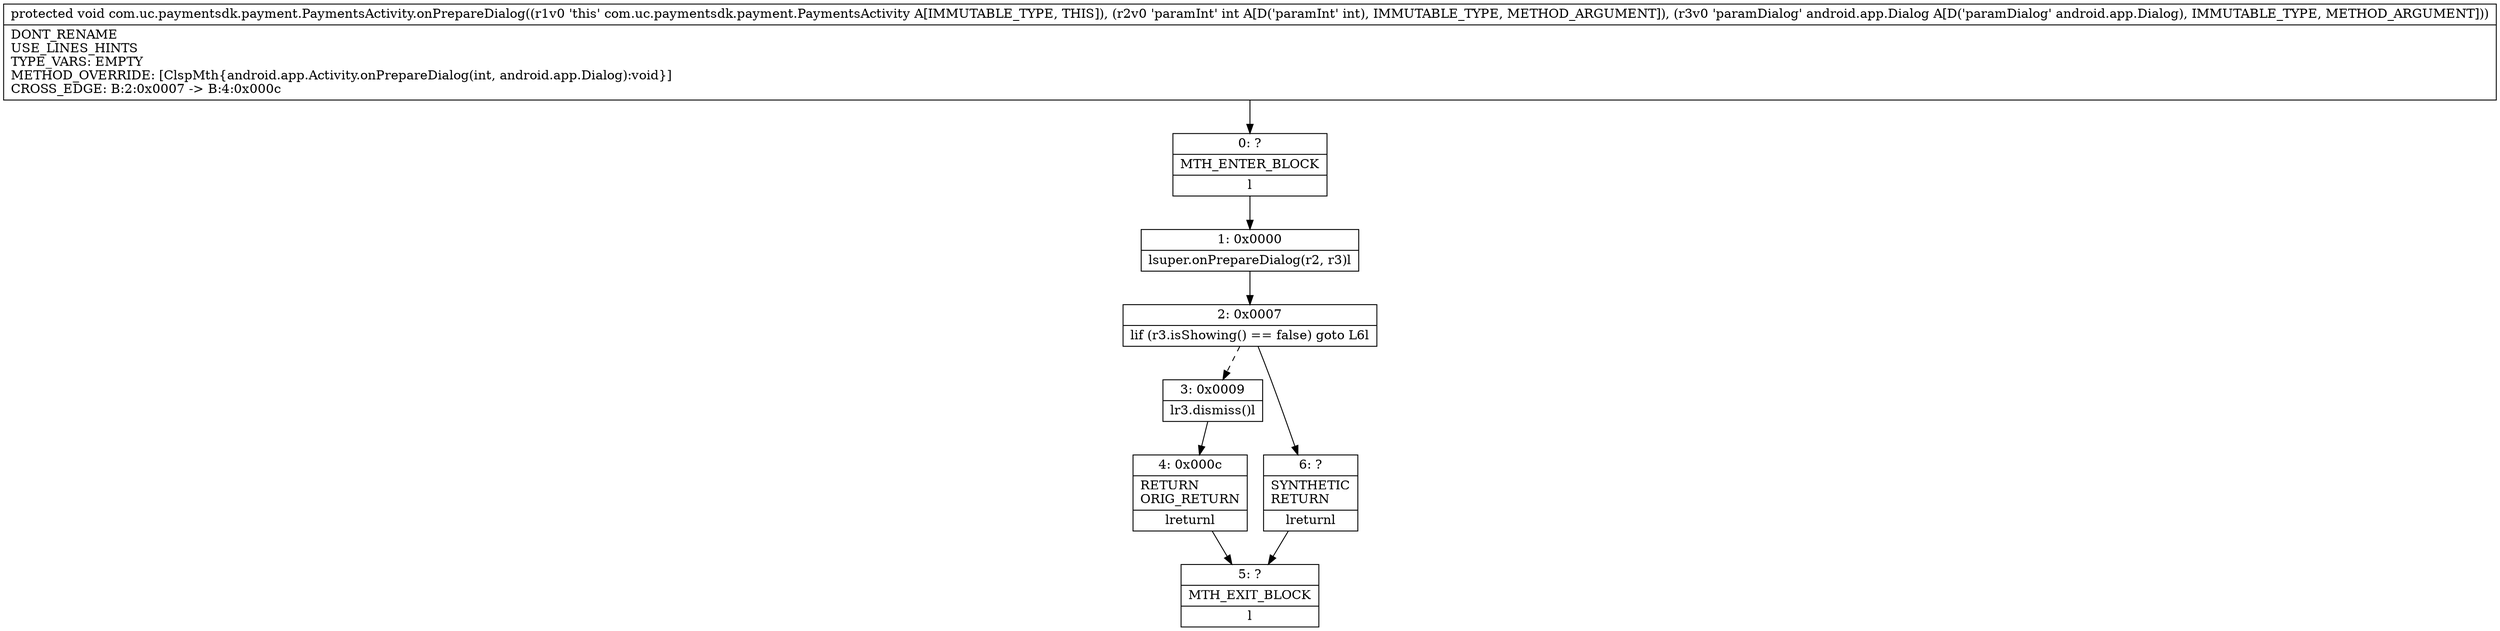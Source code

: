 digraph "CFG forcom.uc.paymentsdk.payment.PaymentsActivity.onPrepareDialog(ILandroid\/app\/Dialog;)V" {
Node_0 [shape=record,label="{0\:\ ?|MTH_ENTER_BLOCK\l|l}"];
Node_1 [shape=record,label="{1\:\ 0x0000|lsuper.onPrepareDialog(r2, r3)l}"];
Node_2 [shape=record,label="{2\:\ 0x0007|lif (r3.isShowing() == false) goto L6l}"];
Node_3 [shape=record,label="{3\:\ 0x0009|lr3.dismiss()l}"];
Node_4 [shape=record,label="{4\:\ 0x000c|RETURN\lORIG_RETURN\l|lreturnl}"];
Node_5 [shape=record,label="{5\:\ ?|MTH_EXIT_BLOCK\l|l}"];
Node_6 [shape=record,label="{6\:\ ?|SYNTHETIC\lRETURN\l|lreturnl}"];
MethodNode[shape=record,label="{protected void com.uc.paymentsdk.payment.PaymentsActivity.onPrepareDialog((r1v0 'this' com.uc.paymentsdk.payment.PaymentsActivity A[IMMUTABLE_TYPE, THIS]), (r2v0 'paramInt' int A[D('paramInt' int), IMMUTABLE_TYPE, METHOD_ARGUMENT]), (r3v0 'paramDialog' android.app.Dialog A[D('paramDialog' android.app.Dialog), IMMUTABLE_TYPE, METHOD_ARGUMENT]))  | DONT_RENAME\lUSE_LINES_HINTS\lTYPE_VARS: EMPTY\lMETHOD_OVERRIDE: [ClspMth\{android.app.Activity.onPrepareDialog(int, android.app.Dialog):void\}]\lCROSS_EDGE: B:2:0x0007 \-\> B:4:0x000c\l}"];
MethodNode -> Node_0;
Node_0 -> Node_1;
Node_1 -> Node_2;
Node_2 -> Node_3[style=dashed];
Node_2 -> Node_6;
Node_3 -> Node_4;
Node_4 -> Node_5;
Node_6 -> Node_5;
}

